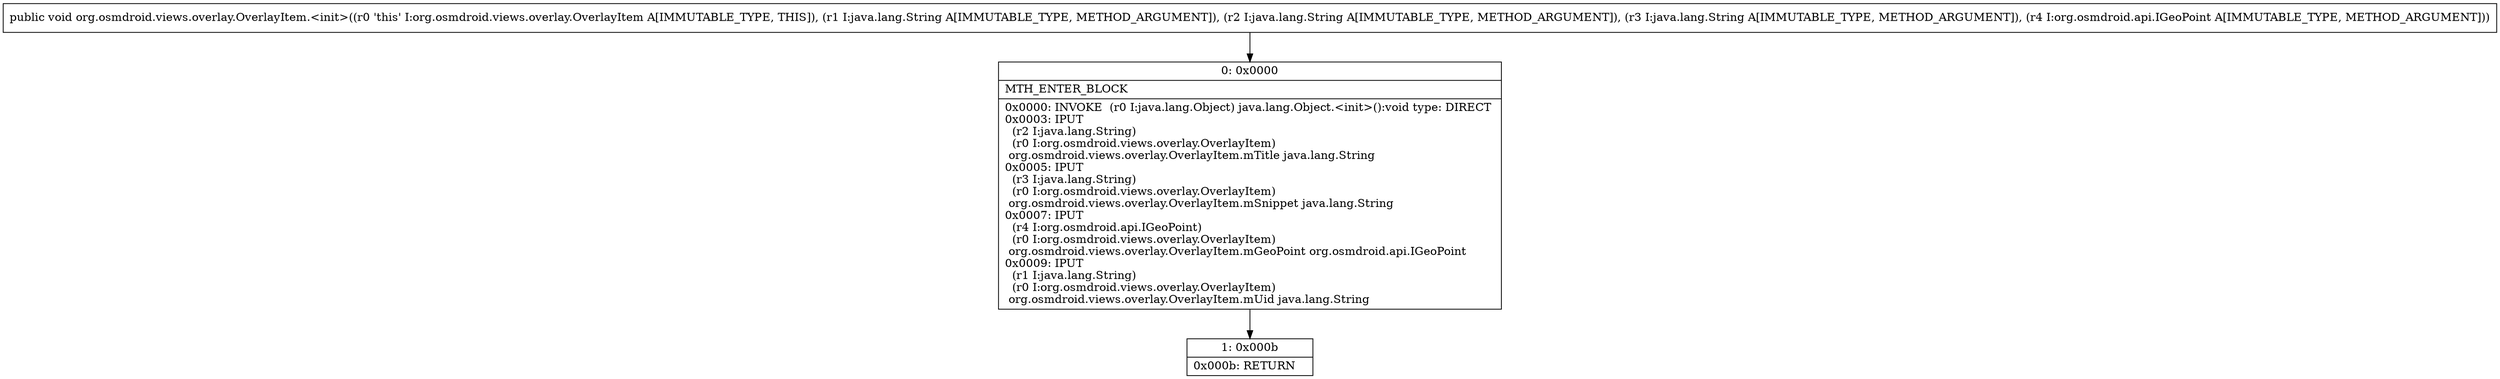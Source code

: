 digraph "CFG fororg.osmdroid.views.overlay.OverlayItem.\<init\>(Ljava\/lang\/String;Ljava\/lang\/String;Ljava\/lang\/String;Lorg\/osmdroid\/api\/IGeoPoint;)V" {
Node_0 [shape=record,label="{0\:\ 0x0000|MTH_ENTER_BLOCK\l|0x0000: INVOKE  (r0 I:java.lang.Object) java.lang.Object.\<init\>():void type: DIRECT \l0x0003: IPUT  \l  (r2 I:java.lang.String)\l  (r0 I:org.osmdroid.views.overlay.OverlayItem)\l org.osmdroid.views.overlay.OverlayItem.mTitle java.lang.String \l0x0005: IPUT  \l  (r3 I:java.lang.String)\l  (r0 I:org.osmdroid.views.overlay.OverlayItem)\l org.osmdroid.views.overlay.OverlayItem.mSnippet java.lang.String \l0x0007: IPUT  \l  (r4 I:org.osmdroid.api.IGeoPoint)\l  (r0 I:org.osmdroid.views.overlay.OverlayItem)\l org.osmdroid.views.overlay.OverlayItem.mGeoPoint org.osmdroid.api.IGeoPoint \l0x0009: IPUT  \l  (r1 I:java.lang.String)\l  (r0 I:org.osmdroid.views.overlay.OverlayItem)\l org.osmdroid.views.overlay.OverlayItem.mUid java.lang.String \l}"];
Node_1 [shape=record,label="{1\:\ 0x000b|0x000b: RETURN   \l}"];
MethodNode[shape=record,label="{public void org.osmdroid.views.overlay.OverlayItem.\<init\>((r0 'this' I:org.osmdroid.views.overlay.OverlayItem A[IMMUTABLE_TYPE, THIS]), (r1 I:java.lang.String A[IMMUTABLE_TYPE, METHOD_ARGUMENT]), (r2 I:java.lang.String A[IMMUTABLE_TYPE, METHOD_ARGUMENT]), (r3 I:java.lang.String A[IMMUTABLE_TYPE, METHOD_ARGUMENT]), (r4 I:org.osmdroid.api.IGeoPoint A[IMMUTABLE_TYPE, METHOD_ARGUMENT])) }"];
MethodNode -> Node_0;
Node_0 -> Node_1;
}


